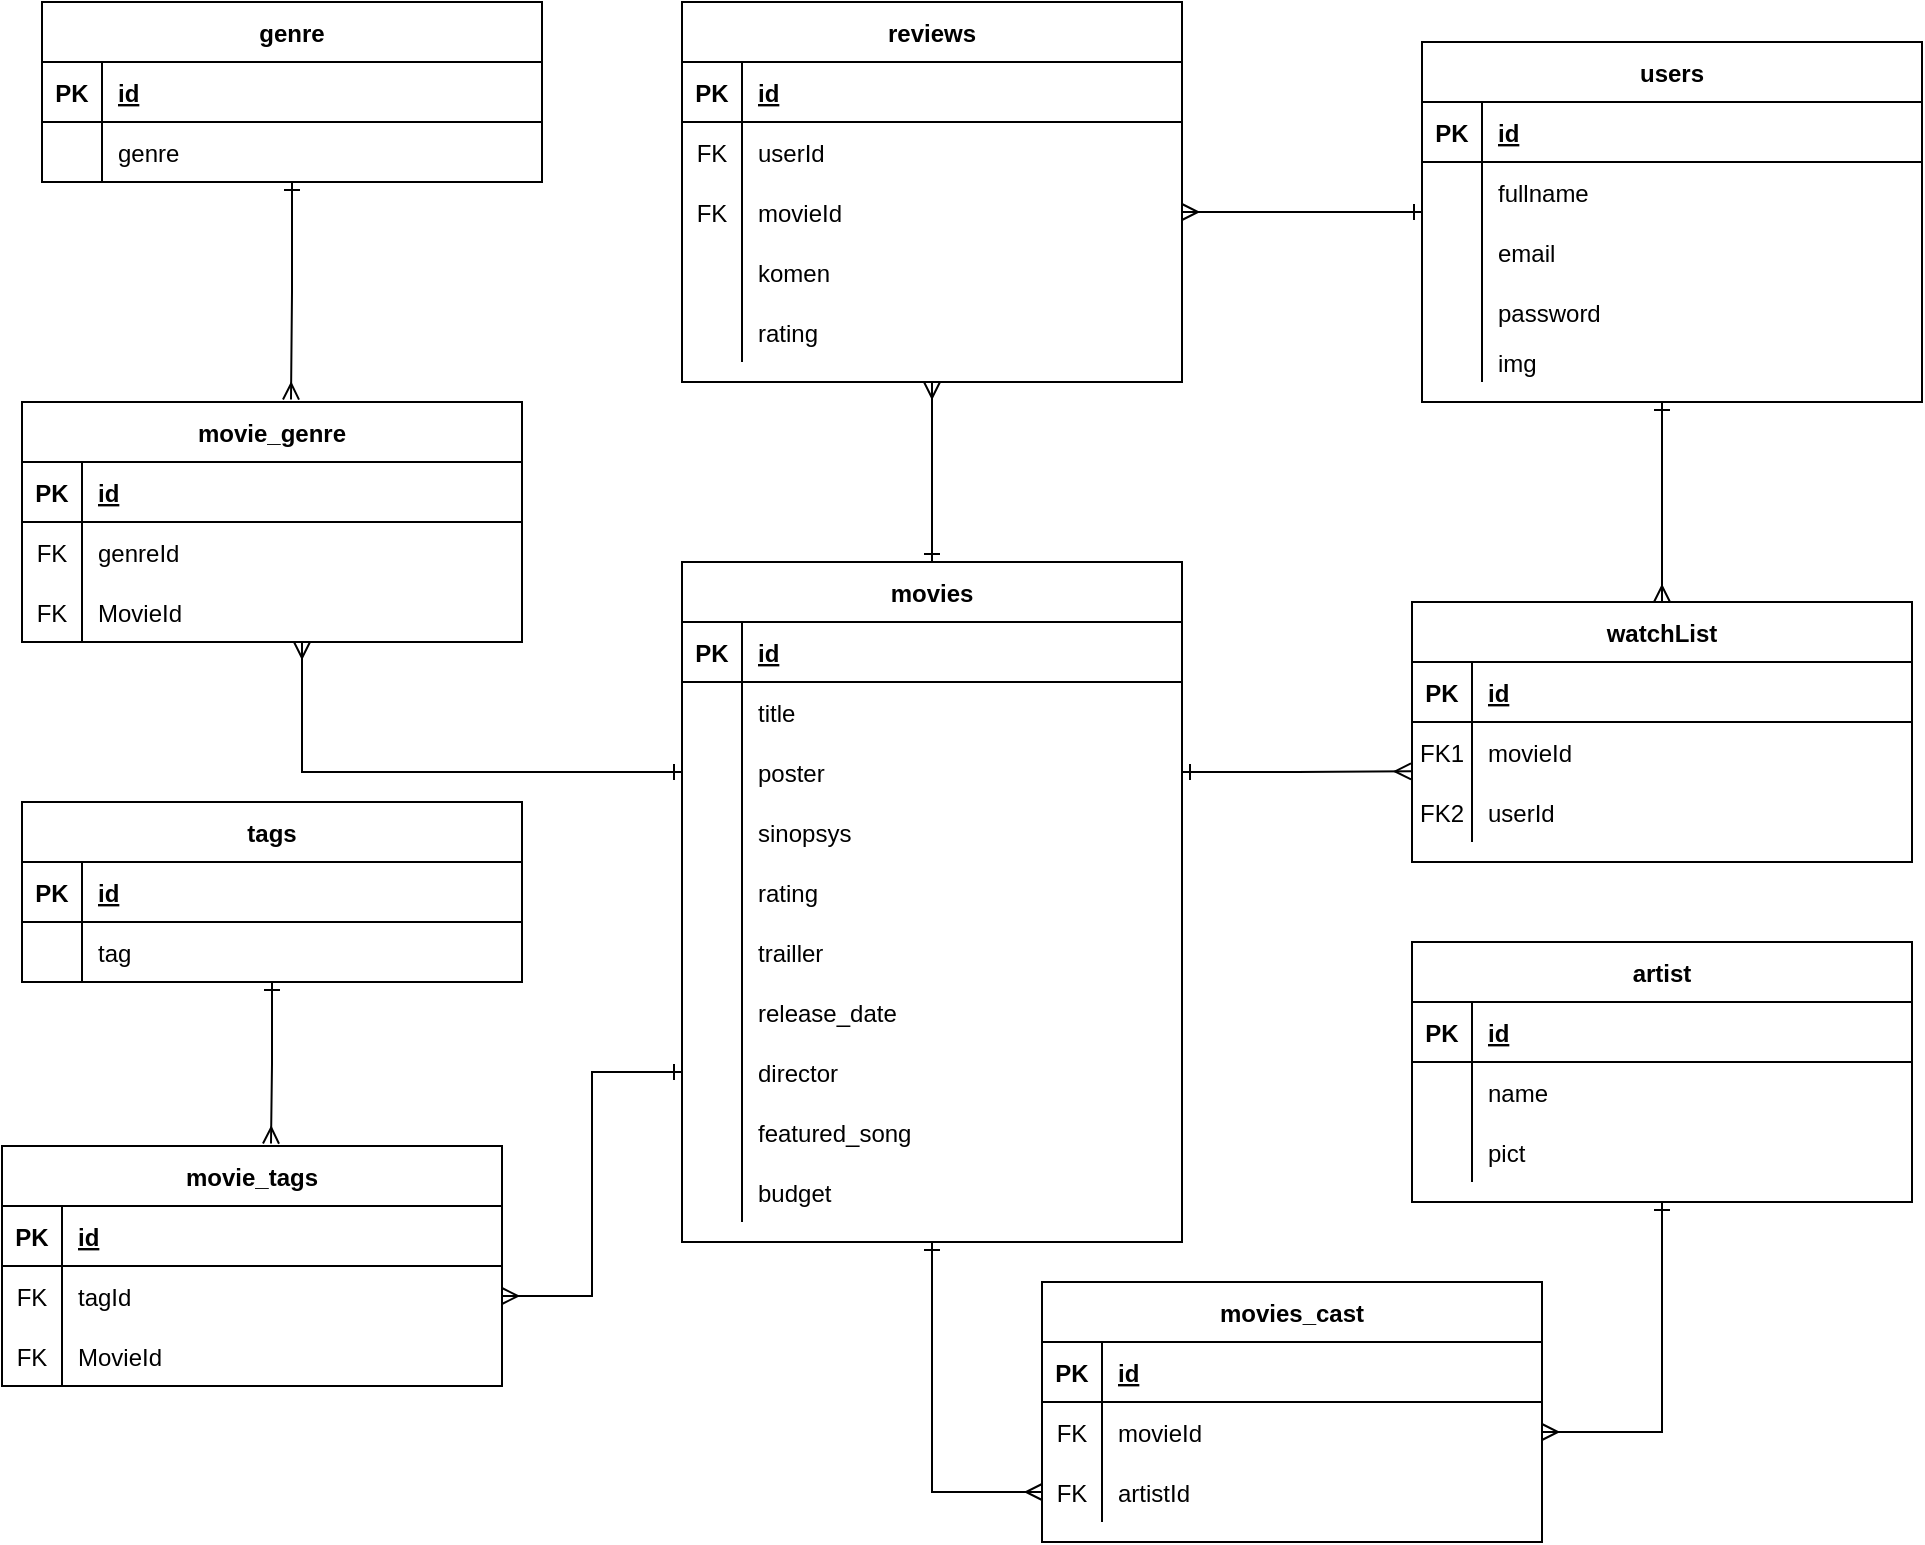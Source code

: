 <mxfile version="14.9.6" type="device" pages="2"><diagram id="R2lEEEUBdFMjLlhIrx00" name="Page-1"><mxGraphModel dx="2137" dy="1752" grid="1" gridSize="10" guides="1" tooltips="1" connect="1" arrows="1" fold="1" page="1" pageScale="1" pageWidth="850" pageHeight="1100" math="0" shadow="0" extFonts="Permanent Marker^https://fonts.googleapis.com/css?family=Permanent+Marker"><root><mxCell id="0"/><mxCell id="1" parent="0"/><mxCell id="NRd4PI3bxrDsDDlzCz8S-19" style="edgeStyle=orthogonalEdgeStyle;rounded=0;orthogonalLoop=1;jettySize=auto;html=1;entryX=1;entryY=0.5;entryDx=0;entryDy=0;endArrow=ERmany;endFill=0;startArrow=ERone;startFill=0;" edge="1" parent="1" source="C-vyLk0tnHw3VtMMgP7b-2" target="NRd4PI3bxrDsDDlzCz8S-26"><mxGeometry relative="1" as="geometry"><mxPoint x="350" y="-90" as="targetPoint"/><Array as="points"><mxPoint x="390" y="-95"/><mxPoint x="390" y="-95"/></Array></mxGeometry></mxCell><mxCell id="NRd4PI3bxrDsDDlzCz8S-159" style="edgeStyle=orthogonalEdgeStyle;rounded=0;orthogonalLoop=1;jettySize=auto;html=1;entryX=0.5;entryY=0;entryDx=0;entryDy=0;endArrow=ERmany;endFill=0;startArrow=ERone;startFill=0;" edge="1" parent="1" source="C-vyLk0tnHw3VtMMgP7b-2" target="NRd4PI3bxrDsDDlzCz8S-148"><mxGeometry relative="1" as="geometry"><Array as="points"><mxPoint x="550" y="30"/><mxPoint x="550" y="30"/></Array></mxGeometry></mxCell><mxCell id="C-vyLk0tnHw3VtMMgP7b-2" value="users" style="shape=table;startSize=30;container=1;collapsible=1;childLayout=tableLayout;fixedRows=1;rowLines=0;fontStyle=1;align=center;resizeLast=1;" parent="1" vertex="1"><mxGeometry x="430" y="-180" width="250" height="180.0" as="geometry"/></mxCell><mxCell id="C-vyLk0tnHw3VtMMgP7b-3" value="" style="shape=partialRectangle;collapsible=0;dropTarget=0;pointerEvents=0;fillColor=none;points=[[0,0.5],[1,0.5]];portConstraint=eastwest;top=0;left=0;right=0;bottom=1;" parent="C-vyLk0tnHw3VtMMgP7b-2" vertex="1"><mxGeometry y="30" width="250" height="30" as="geometry"/></mxCell><mxCell id="C-vyLk0tnHw3VtMMgP7b-4" value="PK" style="shape=partialRectangle;overflow=hidden;connectable=0;fillColor=none;top=0;left=0;bottom=0;right=0;fontStyle=1;" parent="C-vyLk0tnHw3VtMMgP7b-3" vertex="1"><mxGeometry width="30" height="30" as="geometry"/></mxCell><mxCell id="C-vyLk0tnHw3VtMMgP7b-5" value="id" style="shape=partialRectangle;overflow=hidden;connectable=0;fillColor=none;top=0;left=0;bottom=0;right=0;align=left;spacingLeft=6;fontStyle=5;" parent="C-vyLk0tnHw3VtMMgP7b-3" vertex="1"><mxGeometry x="30" width="220" height="30" as="geometry"/></mxCell><mxCell id="C-vyLk0tnHw3VtMMgP7b-6" value="" style="shape=partialRectangle;collapsible=0;dropTarget=0;pointerEvents=0;fillColor=none;points=[[0,0.5],[1,0.5]];portConstraint=eastwest;top=0;left=0;right=0;bottom=0;" parent="C-vyLk0tnHw3VtMMgP7b-2" vertex="1"><mxGeometry y="60" width="250" height="30" as="geometry"/></mxCell><mxCell id="C-vyLk0tnHw3VtMMgP7b-7" value="" style="shape=partialRectangle;overflow=hidden;connectable=0;fillColor=none;top=0;left=0;bottom=0;right=0;" parent="C-vyLk0tnHw3VtMMgP7b-6" vertex="1"><mxGeometry width="30" height="30" as="geometry"/></mxCell><mxCell id="C-vyLk0tnHw3VtMMgP7b-8" value="fullname" style="shape=partialRectangle;overflow=hidden;connectable=0;fillColor=none;top=0;left=0;bottom=0;right=0;align=left;spacingLeft=6;" parent="C-vyLk0tnHw3VtMMgP7b-6" vertex="1"><mxGeometry x="30" width="220" height="30" as="geometry"/></mxCell><mxCell id="C-vyLk0tnHw3VtMMgP7b-9" value="" style="shape=partialRectangle;collapsible=0;dropTarget=0;pointerEvents=0;fillColor=none;points=[[0,0.5],[1,0.5]];portConstraint=eastwest;top=0;left=0;right=0;bottom=0;" parent="C-vyLk0tnHw3VtMMgP7b-2" vertex="1"><mxGeometry y="90" width="250" height="30" as="geometry"/></mxCell><mxCell id="C-vyLk0tnHw3VtMMgP7b-10" value="" style="shape=partialRectangle;overflow=hidden;connectable=0;fillColor=none;top=0;left=0;bottom=0;right=0;" parent="C-vyLk0tnHw3VtMMgP7b-9" vertex="1"><mxGeometry width="30" height="30" as="geometry"/></mxCell><mxCell id="C-vyLk0tnHw3VtMMgP7b-11" value="email" style="shape=partialRectangle;overflow=hidden;connectable=0;fillColor=none;top=0;left=0;bottom=0;right=0;align=left;spacingLeft=6;" parent="C-vyLk0tnHw3VtMMgP7b-9" vertex="1"><mxGeometry x="30" width="220" height="30" as="geometry"/></mxCell><mxCell id="NRd4PI3bxrDsDDlzCz8S-35" value="" style="shape=partialRectangle;collapsible=0;dropTarget=0;pointerEvents=0;fillColor=none;points=[[0,0.5],[1,0.5]];portConstraint=eastwest;top=0;left=0;right=0;bottom=0;" vertex="1" parent="C-vyLk0tnHw3VtMMgP7b-2"><mxGeometry y="120" width="250" height="30" as="geometry"/></mxCell><mxCell id="NRd4PI3bxrDsDDlzCz8S-36" value="" style="shape=partialRectangle;overflow=hidden;connectable=0;fillColor=none;top=0;left=0;bottom=0;right=0;" vertex="1" parent="NRd4PI3bxrDsDDlzCz8S-35"><mxGeometry width="30" height="30" as="geometry"/></mxCell><mxCell id="NRd4PI3bxrDsDDlzCz8S-37" value="password" style="shape=partialRectangle;overflow=hidden;connectable=0;fillColor=none;top=0;left=0;bottom=0;right=0;align=left;spacingLeft=6;" vertex="1" parent="NRd4PI3bxrDsDDlzCz8S-35"><mxGeometry x="30" width="220" height="30" as="geometry"/></mxCell><mxCell id="NRd4PI3bxrDsDDlzCz8S-38" value="" style="shape=partialRectangle;collapsible=0;dropTarget=0;pointerEvents=0;fillColor=none;points=[[0,0.5],[1,0.5]];portConstraint=eastwest;top=0;left=0;right=0;bottom=0;" vertex="1" parent="C-vyLk0tnHw3VtMMgP7b-2"><mxGeometry y="150" width="250" height="20" as="geometry"/></mxCell><mxCell id="NRd4PI3bxrDsDDlzCz8S-39" value="" style="shape=partialRectangle;overflow=hidden;connectable=0;fillColor=none;top=0;left=0;bottom=0;right=0;" vertex="1" parent="NRd4PI3bxrDsDDlzCz8S-38"><mxGeometry width="30" height="20" as="geometry"/></mxCell><mxCell id="NRd4PI3bxrDsDDlzCz8S-40" value="img" style="shape=partialRectangle;overflow=hidden;connectable=0;fillColor=none;top=0;left=0;bottom=0;right=0;align=left;spacingLeft=6;" vertex="1" parent="NRd4PI3bxrDsDDlzCz8S-38"><mxGeometry x="30" width="220" height="20" as="geometry"/></mxCell><mxCell id="NRd4PI3bxrDsDDlzCz8S-147" style="edgeStyle=orthogonalEdgeStyle;rounded=0;orthogonalLoop=1;jettySize=auto;html=1;exitX=0.5;exitY=1;exitDx=0;exitDy=0;startArrow=ERone;startFill=0;endArrow=ERmany;endFill=0;entryX=0;entryY=0.5;entryDx=0;entryDy=0;" edge="1" parent="1" source="C-vyLk0tnHw3VtMMgP7b-23" target="NRd4PI3bxrDsDDlzCz8S-83"><mxGeometry relative="1" as="geometry"><mxPoint x="580" y="440" as="targetPoint"/><Array as="points"><mxPoint x="185" y="545"/></Array></mxGeometry></mxCell><mxCell id="NRd4PI3bxrDsDDlzCz8S-160" style="edgeStyle=orthogonalEdgeStyle;rounded=0;orthogonalLoop=1;jettySize=auto;html=1;entryX=0.5;entryY=1;entryDx=0;entryDy=0;endArrow=ERmany;endFill=0;startArrow=ERone;startFill=0;" edge="1" parent="1" source="C-vyLk0tnHw3VtMMgP7b-23" target="NRd4PI3bxrDsDDlzCz8S-11"><mxGeometry relative="1" as="geometry"/></mxCell><mxCell id="C-vyLk0tnHw3VtMMgP7b-23" value="movies" style="shape=table;startSize=30;container=1;collapsible=1;childLayout=tableLayout;fixedRows=1;rowLines=0;fontStyle=1;align=center;resizeLast=1;" parent="1" vertex="1"><mxGeometry x="60" y="80" width="250" height="340" as="geometry"/></mxCell><mxCell id="C-vyLk0tnHw3VtMMgP7b-24" value="" style="shape=partialRectangle;collapsible=0;dropTarget=0;pointerEvents=0;fillColor=none;points=[[0,0.5],[1,0.5]];portConstraint=eastwest;top=0;left=0;right=0;bottom=1;" parent="C-vyLk0tnHw3VtMMgP7b-23" vertex="1"><mxGeometry y="30" width="250" height="30" as="geometry"/></mxCell><mxCell id="C-vyLk0tnHw3VtMMgP7b-25" value="PK" style="shape=partialRectangle;overflow=hidden;connectable=0;fillColor=none;top=0;left=0;bottom=0;right=0;fontStyle=1;" parent="C-vyLk0tnHw3VtMMgP7b-24" vertex="1"><mxGeometry width="30" height="30" as="geometry"/></mxCell><mxCell id="C-vyLk0tnHw3VtMMgP7b-26" value="id" style="shape=partialRectangle;overflow=hidden;connectable=0;fillColor=none;top=0;left=0;bottom=0;right=0;align=left;spacingLeft=6;fontStyle=5;" parent="C-vyLk0tnHw3VtMMgP7b-24" vertex="1"><mxGeometry x="30" width="220" height="30" as="geometry"/></mxCell><mxCell id="C-vyLk0tnHw3VtMMgP7b-27" value="" style="shape=partialRectangle;collapsible=0;dropTarget=0;pointerEvents=0;fillColor=none;points=[[0,0.5],[1,0.5]];portConstraint=eastwest;top=0;left=0;right=0;bottom=0;" parent="C-vyLk0tnHw3VtMMgP7b-23" vertex="1"><mxGeometry y="60" width="250" height="30" as="geometry"/></mxCell><mxCell id="C-vyLk0tnHw3VtMMgP7b-28" value="" style="shape=partialRectangle;overflow=hidden;connectable=0;fillColor=none;top=0;left=0;bottom=0;right=0;" parent="C-vyLk0tnHw3VtMMgP7b-27" vertex="1"><mxGeometry width="30" height="30" as="geometry"/></mxCell><mxCell id="C-vyLk0tnHw3VtMMgP7b-29" value="title" style="shape=partialRectangle;overflow=hidden;connectable=0;fillColor=none;top=0;left=0;bottom=0;right=0;align=left;spacingLeft=6;" parent="C-vyLk0tnHw3VtMMgP7b-27" vertex="1"><mxGeometry x="30" width="220" height="30" as="geometry"/></mxCell><mxCell id="NRd4PI3bxrDsDDlzCz8S-51" value="" style="shape=partialRectangle;collapsible=0;dropTarget=0;pointerEvents=0;fillColor=none;points=[[0,0.5],[1,0.5]];portConstraint=eastwest;top=0;left=0;right=0;bottom=0;" vertex="1" parent="C-vyLk0tnHw3VtMMgP7b-23"><mxGeometry y="90" width="250" height="30" as="geometry"/></mxCell><mxCell id="NRd4PI3bxrDsDDlzCz8S-52" value="" style="shape=partialRectangle;overflow=hidden;connectable=0;fillColor=none;top=0;left=0;bottom=0;right=0;" vertex="1" parent="NRd4PI3bxrDsDDlzCz8S-51"><mxGeometry width="30" height="30" as="geometry"/></mxCell><mxCell id="NRd4PI3bxrDsDDlzCz8S-53" value="poster" style="shape=partialRectangle;overflow=hidden;connectable=0;fillColor=none;top=0;left=0;bottom=0;right=0;align=left;spacingLeft=6;" vertex="1" parent="NRd4PI3bxrDsDDlzCz8S-51"><mxGeometry x="30" width="220" height="30" as="geometry"/></mxCell><mxCell id="NRd4PI3bxrDsDDlzCz8S-54" value="" style="shape=partialRectangle;collapsible=0;dropTarget=0;pointerEvents=0;fillColor=none;points=[[0,0.5],[1,0.5]];portConstraint=eastwest;top=0;left=0;right=0;bottom=0;" vertex="1" parent="C-vyLk0tnHw3VtMMgP7b-23"><mxGeometry y="120" width="250" height="30" as="geometry"/></mxCell><mxCell id="NRd4PI3bxrDsDDlzCz8S-55" value="" style="shape=partialRectangle;overflow=hidden;connectable=0;fillColor=none;top=0;left=0;bottom=0;right=0;" vertex="1" parent="NRd4PI3bxrDsDDlzCz8S-54"><mxGeometry width="30" height="30" as="geometry"/></mxCell><mxCell id="NRd4PI3bxrDsDDlzCz8S-56" value="sinopsys" style="shape=partialRectangle;overflow=hidden;connectable=0;fillColor=none;top=0;left=0;bottom=0;right=0;align=left;spacingLeft=6;" vertex="1" parent="NRd4PI3bxrDsDDlzCz8S-54"><mxGeometry x="30" width="220" height="30" as="geometry"/></mxCell><mxCell id="NRd4PI3bxrDsDDlzCz8S-143" value="" style="shape=partialRectangle;collapsible=0;dropTarget=0;pointerEvents=0;fillColor=none;points=[[0,0.5],[1,0.5]];portConstraint=eastwest;top=0;left=0;right=0;bottom=0;" vertex="1" parent="C-vyLk0tnHw3VtMMgP7b-23"><mxGeometry y="150" width="250" height="30" as="geometry"/></mxCell><mxCell id="NRd4PI3bxrDsDDlzCz8S-144" value="" style="shape=partialRectangle;overflow=hidden;connectable=0;fillColor=none;top=0;left=0;bottom=0;right=0;" vertex="1" parent="NRd4PI3bxrDsDDlzCz8S-143"><mxGeometry width="30" height="30" as="geometry"/></mxCell><mxCell id="NRd4PI3bxrDsDDlzCz8S-145" value="rating" style="shape=partialRectangle;overflow=hidden;connectable=0;fillColor=none;top=0;left=0;bottom=0;right=0;align=left;spacingLeft=6;" vertex="1" parent="NRd4PI3bxrDsDDlzCz8S-143"><mxGeometry x="30" width="220" height="30" as="geometry"/></mxCell><mxCell id="NRd4PI3bxrDsDDlzCz8S-60" value="" style="shape=partialRectangle;collapsible=0;dropTarget=0;pointerEvents=0;fillColor=none;points=[[0,0.5],[1,0.5]];portConstraint=eastwest;top=0;left=0;right=0;bottom=0;" vertex="1" parent="C-vyLk0tnHw3VtMMgP7b-23"><mxGeometry y="180" width="250" height="30" as="geometry"/></mxCell><mxCell id="NRd4PI3bxrDsDDlzCz8S-61" value="" style="shape=partialRectangle;overflow=hidden;connectable=0;fillColor=none;top=0;left=0;bottom=0;right=0;" vertex="1" parent="NRd4PI3bxrDsDDlzCz8S-60"><mxGeometry width="30" height="30" as="geometry"/></mxCell><mxCell id="NRd4PI3bxrDsDDlzCz8S-62" value="trailler" style="shape=partialRectangle;overflow=hidden;connectable=0;fillColor=none;top=0;left=0;bottom=0;right=0;align=left;spacingLeft=6;" vertex="1" parent="NRd4PI3bxrDsDDlzCz8S-60"><mxGeometry x="30" width="220" height="30" as="geometry"/></mxCell><mxCell id="NRd4PI3bxrDsDDlzCz8S-111" value="" style="shape=partialRectangle;collapsible=0;dropTarget=0;pointerEvents=0;fillColor=none;points=[[0,0.5],[1,0.5]];portConstraint=eastwest;top=0;left=0;right=0;bottom=0;" vertex="1" parent="C-vyLk0tnHw3VtMMgP7b-23"><mxGeometry y="210" width="250" height="30" as="geometry"/></mxCell><mxCell id="NRd4PI3bxrDsDDlzCz8S-112" value="" style="shape=partialRectangle;overflow=hidden;connectable=0;fillColor=none;top=0;left=0;bottom=0;right=0;" vertex="1" parent="NRd4PI3bxrDsDDlzCz8S-111"><mxGeometry width="30" height="30" as="geometry"/></mxCell><mxCell id="NRd4PI3bxrDsDDlzCz8S-113" value="release_date" style="shape=partialRectangle;overflow=hidden;connectable=0;fillColor=none;top=0;left=0;bottom=0;right=0;align=left;spacingLeft=6;" vertex="1" parent="NRd4PI3bxrDsDDlzCz8S-111"><mxGeometry x="30" width="220" height="30" as="geometry"/></mxCell><mxCell id="NRd4PI3bxrDsDDlzCz8S-114" value="" style="shape=partialRectangle;collapsible=0;dropTarget=0;pointerEvents=0;fillColor=none;points=[[0,0.5],[1,0.5]];portConstraint=eastwest;top=0;left=0;right=0;bottom=0;" vertex="1" parent="C-vyLk0tnHw3VtMMgP7b-23"><mxGeometry y="240" width="250" height="30" as="geometry"/></mxCell><mxCell id="NRd4PI3bxrDsDDlzCz8S-115" value="" style="shape=partialRectangle;overflow=hidden;connectable=0;fillColor=none;top=0;left=0;bottom=0;right=0;" vertex="1" parent="NRd4PI3bxrDsDDlzCz8S-114"><mxGeometry width="30" height="30" as="geometry"/></mxCell><mxCell id="NRd4PI3bxrDsDDlzCz8S-116" value="director" style="shape=partialRectangle;overflow=hidden;connectable=0;fillColor=none;top=0;left=0;bottom=0;right=0;align=left;spacingLeft=6;" vertex="1" parent="NRd4PI3bxrDsDDlzCz8S-114"><mxGeometry x="30" width="220" height="30" as="geometry"/></mxCell><mxCell id="NRd4PI3bxrDsDDlzCz8S-117" value="" style="shape=partialRectangle;collapsible=0;dropTarget=0;pointerEvents=0;fillColor=none;points=[[0,0.5],[1,0.5]];portConstraint=eastwest;top=0;left=0;right=0;bottom=0;" vertex="1" parent="C-vyLk0tnHw3VtMMgP7b-23"><mxGeometry y="270" width="250" height="30" as="geometry"/></mxCell><mxCell id="NRd4PI3bxrDsDDlzCz8S-118" value="" style="shape=partialRectangle;overflow=hidden;connectable=0;fillColor=none;top=0;left=0;bottom=0;right=0;" vertex="1" parent="NRd4PI3bxrDsDDlzCz8S-117"><mxGeometry width="30" height="30" as="geometry"/></mxCell><mxCell id="NRd4PI3bxrDsDDlzCz8S-119" value="featured_song" style="shape=partialRectangle;overflow=hidden;connectable=0;fillColor=none;top=0;left=0;bottom=0;right=0;align=left;spacingLeft=6;" vertex="1" parent="NRd4PI3bxrDsDDlzCz8S-117"><mxGeometry x="30" width="220" height="30" as="geometry"/></mxCell><mxCell id="NRd4PI3bxrDsDDlzCz8S-120" value="" style="shape=partialRectangle;collapsible=0;dropTarget=0;pointerEvents=0;fillColor=none;points=[[0,0.5],[1,0.5]];portConstraint=eastwest;top=0;left=0;right=0;bottom=0;" vertex="1" parent="C-vyLk0tnHw3VtMMgP7b-23"><mxGeometry y="300" width="250" height="30" as="geometry"/></mxCell><mxCell id="NRd4PI3bxrDsDDlzCz8S-121" value="" style="shape=partialRectangle;overflow=hidden;connectable=0;fillColor=none;top=0;left=0;bottom=0;right=0;" vertex="1" parent="NRd4PI3bxrDsDDlzCz8S-120"><mxGeometry width="30" height="30" as="geometry"/></mxCell><mxCell id="NRd4PI3bxrDsDDlzCz8S-122" value="budget" style="shape=partialRectangle;overflow=hidden;connectable=0;fillColor=none;top=0;left=0;bottom=0;right=0;align=left;spacingLeft=6;" vertex="1" parent="NRd4PI3bxrDsDDlzCz8S-120"><mxGeometry x="30" width="220" height="30" as="geometry"/></mxCell><mxCell id="NRd4PI3bxrDsDDlzCz8S-87" style="edgeStyle=orthogonalEdgeStyle;rounded=0;orthogonalLoop=1;jettySize=auto;html=1;entryX=1;entryY=0.5;entryDx=0;entryDy=0;endArrow=ERmany;endFill=0;startArrow=ERone;startFill=0;" edge="1" parent="1" source="NRd4PI3bxrDsDDlzCz8S-1" target="NRd4PI3bxrDsDDlzCz8S-48"><mxGeometry relative="1" as="geometry"/></mxCell><mxCell id="NRd4PI3bxrDsDDlzCz8S-1" value="artist" style="shape=table;startSize=30;container=1;collapsible=1;childLayout=tableLayout;fixedRows=1;rowLines=0;fontStyle=1;align=center;resizeLast=1;" vertex="1" parent="1"><mxGeometry x="425" y="270" width="250" height="130" as="geometry"/></mxCell><mxCell id="NRd4PI3bxrDsDDlzCz8S-2" value="" style="shape=partialRectangle;collapsible=0;dropTarget=0;pointerEvents=0;fillColor=none;points=[[0,0.5],[1,0.5]];portConstraint=eastwest;top=0;left=0;right=0;bottom=1;" vertex="1" parent="NRd4PI3bxrDsDDlzCz8S-1"><mxGeometry y="30" width="250" height="30" as="geometry"/></mxCell><mxCell id="NRd4PI3bxrDsDDlzCz8S-3" value="PK" style="shape=partialRectangle;overflow=hidden;connectable=0;fillColor=none;top=0;left=0;bottom=0;right=0;fontStyle=1;" vertex="1" parent="NRd4PI3bxrDsDDlzCz8S-2"><mxGeometry width="30" height="30" as="geometry"/></mxCell><mxCell id="NRd4PI3bxrDsDDlzCz8S-4" value="id" style="shape=partialRectangle;overflow=hidden;connectable=0;fillColor=none;top=0;left=0;bottom=0;right=0;align=left;spacingLeft=6;fontStyle=5;" vertex="1" parent="NRd4PI3bxrDsDDlzCz8S-2"><mxGeometry x="30" width="220" height="30" as="geometry"/></mxCell><mxCell id="NRd4PI3bxrDsDDlzCz8S-5" value="" style="shape=partialRectangle;collapsible=0;dropTarget=0;pointerEvents=0;fillColor=none;points=[[0,0.5],[1,0.5]];portConstraint=eastwest;top=0;left=0;right=0;bottom=0;" vertex="1" parent="NRd4PI3bxrDsDDlzCz8S-1"><mxGeometry y="60" width="250" height="30" as="geometry"/></mxCell><mxCell id="NRd4PI3bxrDsDDlzCz8S-6" value="" style="shape=partialRectangle;overflow=hidden;connectable=0;fillColor=none;top=0;left=0;bottom=0;right=0;" vertex="1" parent="NRd4PI3bxrDsDDlzCz8S-5"><mxGeometry width="30" height="30" as="geometry"/></mxCell><mxCell id="NRd4PI3bxrDsDDlzCz8S-7" value="name" style="shape=partialRectangle;overflow=hidden;connectable=0;fillColor=none;top=0;left=0;bottom=0;right=0;align=left;spacingLeft=6;" vertex="1" parent="NRd4PI3bxrDsDDlzCz8S-5"><mxGeometry x="30" width="220" height="30" as="geometry"/></mxCell><mxCell id="NRd4PI3bxrDsDDlzCz8S-8" value="" style="shape=partialRectangle;collapsible=0;dropTarget=0;pointerEvents=0;fillColor=none;points=[[0,0.5],[1,0.5]];portConstraint=eastwest;top=0;left=0;right=0;bottom=0;" vertex="1" parent="NRd4PI3bxrDsDDlzCz8S-1"><mxGeometry y="90" width="250" height="30" as="geometry"/></mxCell><mxCell id="NRd4PI3bxrDsDDlzCz8S-9" value="" style="shape=partialRectangle;overflow=hidden;connectable=0;fillColor=none;top=0;left=0;bottom=0;right=0;" vertex="1" parent="NRd4PI3bxrDsDDlzCz8S-8"><mxGeometry width="30" height="30" as="geometry"/></mxCell><mxCell id="NRd4PI3bxrDsDDlzCz8S-10" value="pict" style="shape=partialRectangle;overflow=hidden;connectable=0;fillColor=none;top=0;left=0;bottom=0;right=0;align=left;spacingLeft=6;" vertex="1" parent="NRd4PI3bxrDsDDlzCz8S-8"><mxGeometry x="30" width="220" height="30" as="geometry"/></mxCell><mxCell id="NRd4PI3bxrDsDDlzCz8S-11" value="reviews" style="shape=table;startSize=30;container=1;collapsible=1;childLayout=tableLayout;fixedRows=1;rowLines=0;fontStyle=1;align=center;resizeLast=1;" vertex="1" parent="1"><mxGeometry x="60" y="-200" width="250" height="190" as="geometry"><mxRectangle x="60" y="-200" width="80" height="30" as="alternateBounds"/></mxGeometry></mxCell><mxCell id="NRd4PI3bxrDsDDlzCz8S-12" value="" style="shape=partialRectangle;collapsible=0;dropTarget=0;pointerEvents=0;fillColor=none;points=[[0,0.5],[1,0.5]];portConstraint=eastwest;top=0;left=0;right=0;bottom=1;" vertex="1" parent="NRd4PI3bxrDsDDlzCz8S-11"><mxGeometry y="30" width="250" height="30" as="geometry"/></mxCell><mxCell id="NRd4PI3bxrDsDDlzCz8S-13" value="PK" style="shape=partialRectangle;overflow=hidden;connectable=0;fillColor=none;top=0;left=0;bottom=0;right=0;fontStyle=1;" vertex="1" parent="NRd4PI3bxrDsDDlzCz8S-12"><mxGeometry width="30" height="30" as="geometry"/></mxCell><mxCell id="NRd4PI3bxrDsDDlzCz8S-14" value="id" style="shape=partialRectangle;overflow=hidden;connectable=0;fillColor=none;top=0;left=0;bottom=0;right=0;align=left;spacingLeft=6;fontStyle=5;" vertex="1" parent="NRd4PI3bxrDsDDlzCz8S-12"><mxGeometry x="30" width="220" height="30" as="geometry"/></mxCell><mxCell id="NRd4PI3bxrDsDDlzCz8S-15" value="" style="shape=partialRectangle;collapsible=0;dropTarget=0;pointerEvents=0;fillColor=none;points=[[0,0.5],[1,0.5]];portConstraint=eastwest;top=0;left=0;right=0;bottom=0;" vertex="1" parent="NRd4PI3bxrDsDDlzCz8S-11"><mxGeometry y="60" width="250" height="30" as="geometry"/></mxCell><mxCell id="NRd4PI3bxrDsDDlzCz8S-16" value="FK" style="shape=partialRectangle;overflow=hidden;connectable=0;fillColor=none;top=0;left=0;bottom=0;right=0;" vertex="1" parent="NRd4PI3bxrDsDDlzCz8S-15"><mxGeometry width="30" height="30" as="geometry"/></mxCell><mxCell id="NRd4PI3bxrDsDDlzCz8S-17" value="userId" style="shape=partialRectangle;overflow=hidden;connectable=0;fillColor=none;top=0;left=0;bottom=0;right=0;align=left;spacingLeft=6;" vertex="1" parent="NRd4PI3bxrDsDDlzCz8S-15"><mxGeometry x="30" width="220" height="30" as="geometry"/></mxCell><mxCell id="NRd4PI3bxrDsDDlzCz8S-26" value="" style="shape=partialRectangle;collapsible=0;dropTarget=0;pointerEvents=0;fillColor=none;points=[[0,0.5],[1,0.5]];portConstraint=eastwest;top=0;left=0;right=0;bottom=0;" vertex="1" parent="NRd4PI3bxrDsDDlzCz8S-11"><mxGeometry y="90" width="250" height="30" as="geometry"/></mxCell><mxCell id="NRd4PI3bxrDsDDlzCz8S-27" value="FK" style="shape=partialRectangle;overflow=hidden;connectable=0;fillColor=none;top=0;left=0;bottom=0;right=0;" vertex="1" parent="NRd4PI3bxrDsDDlzCz8S-26"><mxGeometry width="30" height="30" as="geometry"/></mxCell><mxCell id="NRd4PI3bxrDsDDlzCz8S-28" value="movieId" style="shape=partialRectangle;overflow=hidden;connectable=0;fillColor=none;top=0;left=0;bottom=0;right=0;align=left;spacingLeft=6;" vertex="1" parent="NRd4PI3bxrDsDDlzCz8S-26"><mxGeometry x="30" width="220" height="30" as="geometry"/></mxCell><mxCell id="NRd4PI3bxrDsDDlzCz8S-29" value="" style="shape=partialRectangle;collapsible=0;dropTarget=0;pointerEvents=0;fillColor=none;points=[[0,0.5],[1,0.5]];portConstraint=eastwest;top=0;left=0;right=0;bottom=0;" vertex="1" parent="NRd4PI3bxrDsDDlzCz8S-11"><mxGeometry y="120" width="250" height="30" as="geometry"/></mxCell><mxCell id="NRd4PI3bxrDsDDlzCz8S-30" value="" style="shape=partialRectangle;overflow=hidden;connectable=0;fillColor=none;top=0;left=0;bottom=0;right=0;" vertex="1" parent="NRd4PI3bxrDsDDlzCz8S-29"><mxGeometry width="30" height="30" as="geometry"/></mxCell><mxCell id="NRd4PI3bxrDsDDlzCz8S-31" value="komen" style="shape=partialRectangle;overflow=hidden;connectable=0;fillColor=none;top=0;left=0;bottom=0;right=0;align=left;spacingLeft=6;" vertex="1" parent="NRd4PI3bxrDsDDlzCz8S-29"><mxGeometry x="30" width="220" height="30" as="geometry"/></mxCell><mxCell id="NRd4PI3bxrDsDDlzCz8S-32" value="" style="shape=partialRectangle;collapsible=0;dropTarget=0;pointerEvents=0;fillColor=none;points=[[0,0.5],[1,0.5]];portConstraint=eastwest;top=0;left=0;right=0;bottom=0;" vertex="1" parent="NRd4PI3bxrDsDDlzCz8S-11"><mxGeometry y="150" width="250" height="30" as="geometry"/></mxCell><mxCell id="NRd4PI3bxrDsDDlzCz8S-33" value="" style="shape=partialRectangle;overflow=hidden;connectable=0;fillColor=none;top=0;left=0;bottom=0;right=0;" vertex="1" parent="NRd4PI3bxrDsDDlzCz8S-32"><mxGeometry width="30" height="30" as="geometry"/></mxCell><mxCell id="NRd4PI3bxrDsDDlzCz8S-34" value="rating" style="shape=partialRectangle;overflow=hidden;connectable=0;fillColor=none;top=0;left=0;bottom=0;right=0;align=left;spacingLeft=6;" vertex="1" parent="NRd4PI3bxrDsDDlzCz8S-32"><mxGeometry x="30" width="220" height="30" as="geometry"/></mxCell><mxCell id="NRd4PI3bxrDsDDlzCz8S-44" value="movies_cast" style="shape=table;startSize=30;container=1;collapsible=1;childLayout=tableLayout;fixedRows=1;rowLines=0;fontStyle=1;align=center;resizeLast=1;" vertex="1" parent="1"><mxGeometry x="240" y="440" width="250" height="130" as="geometry"/></mxCell><mxCell id="NRd4PI3bxrDsDDlzCz8S-45" value="" style="shape=partialRectangle;collapsible=0;dropTarget=0;pointerEvents=0;fillColor=none;points=[[0,0.5],[1,0.5]];portConstraint=eastwest;top=0;left=0;right=0;bottom=1;" vertex="1" parent="NRd4PI3bxrDsDDlzCz8S-44"><mxGeometry y="30" width="250" height="30" as="geometry"/></mxCell><mxCell id="NRd4PI3bxrDsDDlzCz8S-46" value="PK" style="shape=partialRectangle;overflow=hidden;connectable=0;fillColor=none;top=0;left=0;bottom=0;right=0;fontStyle=1;" vertex="1" parent="NRd4PI3bxrDsDDlzCz8S-45"><mxGeometry width="30" height="30" as="geometry"/></mxCell><mxCell id="NRd4PI3bxrDsDDlzCz8S-47" value="id" style="shape=partialRectangle;overflow=hidden;connectable=0;fillColor=none;top=0;left=0;bottom=0;right=0;align=left;spacingLeft=6;fontStyle=5;" vertex="1" parent="NRd4PI3bxrDsDDlzCz8S-45"><mxGeometry x="30" width="220" height="30" as="geometry"/></mxCell><mxCell id="NRd4PI3bxrDsDDlzCz8S-48" value="" style="shape=partialRectangle;collapsible=0;dropTarget=0;pointerEvents=0;fillColor=none;points=[[0,0.5],[1,0.5]];portConstraint=eastwest;top=0;left=0;right=0;bottom=0;" vertex="1" parent="NRd4PI3bxrDsDDlzCz8S-44"><mxGeometry y="60" width="250" height="30" as="geometry"/></mxCell><mxCell id="NRd4PI3bxrDsDDlzCz8S-49" value="FK" style="shape=partialRectangle;overflow=hidden;connectable=0;fillColor=none;top=0;left=0;bottom=0;right=0;" vertex="1" parent="NRd4PI3bxrDsDDlzCz8S-48"><mxGeometry width="30" height="30" as="geometry"/></mxCell><mxCell id="NRd4PI3bxrDsDDlzCz8S-50" value="movieId" style="shape=partialRectangle;overflow=hidden;connectable=0;fillColor=none;top=0;left=0;bottom=0;right=0;align=left;spacingLeft=6;" vertex="1" parent="NRd4PI3bxrDsDDlzCz8S-48"><mxGeometry x="30" width="220" height="30" as="geometry"/></mxCell><mxCell id="NRd4PI3bxrDsDDlzCz8S-83" value="" style="shape=partialRectangle;collapsible=0;dropTarget=0;pointerEvents=0;fillColor=none;points=[[0,0.5],[1,0.5]];portConstraint=eastwest;top=0;left=0;right=0;bottom=0;" vertex="1" parent="NRd4PI3bxrDsDDlzCz8S-44"><mxGeometry y="90" width="250" height="30" as="geometry"/></mxCell><mxCell id="NRd4PI3bxrDsDDlzCz8S-84" value="FK" style="shape=partialRectangle;overflow=hidden;connectable=0;fillColor=none;top=0;left=0;bottom=0;right=0;" vertex="1" parent="NRd4PI3bxrDsDDlzCz8S-83"><mxGeometry width="30" height="30" as="geometry"/></mxCell><mxCell id="NRd4PI3bxrDsDDlzCz8S-85" value="artistId" style="shape=partialRectangle;overflow=hidden;connectable=0;fillColor=none;top=0;left=0;bottom=0;right=0;align=left;spacingLeft=6;" vertex="1" parent="NRd4PI3bxrDsDDlzCz8S-83"><mxGeometry x="30" width="220" height="30" as="geometry"/></mxCell><mxCell id="NRd4PI3bxrDsDDlzCz8S-172" style="edgeStyle=orthogonalEdgeStyle;rounded=0;orthogonalLoop=1;jettySize=auto;html=1;entryX=0.538;entryY=-0.01;entryDx=0;entryDy=0;entryPerimeter=0;startArrow=ERone;startFill=0;endArrow=ERmany;endFill=0;" edge="1" parent="1" source="NRd4PI3bxrDsDDlzCz8S-63" target="NRd4PI3bxrDsDDlzCz8S-161"><mxGeometry relative="1" as="geometry"/></mxCell><mxCell id="NRd4PI3bxrDsDDlzCz8S-63" value="genre" style="shape=table;startSize=30;container=1;collapsible=1;childLayout=tableLayout;fixedRows=1;rowLines=0;fontStyle=1;align=center;resizeLast=1;" vertex="1" parent="1"><mxGeometry x="-260" y="-200" width="250" height="90" as="geometry"/></mxCell><mxCell id="NRd4PI3bxrDsDDlzCz8S-64" value="" style="shape=partialRectangle;collapsible=0;dropTarget=0;pointerEvents=0;fillColor=none;points=[[0,0.5],[1,0.5]];portConstraint=eastwest;top=0;left=0;right=0;bottom=1;" vertex="1" parent="NRd4PI3bxrDsDDlzCz8S-63"><mxGeometry y="30" width="250" height="30" as="geometry"/></mxCell><mxCell id="NRd4PI3bxrDsDDlzCz8S-65" value="PK" style="shape=partialRectangle;overflow=hidden;connectable=0;fillColor=none;top=0;left=0;bottom=0;right=0;fontStyle=1;" vertex="1" parent="NRd4PI3bxrDsDDlzCz8S-64"><mxGeometry width="30" height="30" as="geometry"/></mxCell><mxCell id="NRd4PI3bxrDsDDlzCz8S-66" value="id" style="shape=partialRectangle;overflow=hidden;connectable=0;fillColor=none;top=0;left=0;bottom=0;right=0;align=left;spacingLeft=6;fontStyle=5;" vertex="1" parent="NRd4PI3bxrDsDDlzCz8S-64"><mxGeometry x="30" width="220" height="30" as="geometry"/></mxCell><mxCell id="NRd4PI3bxrDsDDlzCz8S-67" value="" style="shape=partialRectangle;collapsible=0;dropTarget=0;pointerEvents=0;fillColor=none;points=[[0,0.5],[1,0.5]];portConstraint=eastwest;top=0;left=0;right=0;bottom=0;" vertex="1" parent="NRd4PI3bxrDsDDlzCz8S-63"><mxGeometry y="60" width="250" height="30" as="geometry"/></mxCell><mxCell id="NRd4PI3bxrDsDDlzCz8S-68" value="" style="shape=partialRectangle;overflow=hidden;connectable=0;fillColor=none;top=0;left=0;bottom=0;right=0;" vertex="1" parent="NRd4PI3bxrDsDDlzCz8S-67"><mxGeometry width="30" height="30" as="geometry"/></mxCell><mxCell id="NRd4PI3bxrDsDDlzCz8S-69" value="genre" style="shape=partialRectangle;overflow=hidden;connectable=0;fillColor=none;top=0;left=0;bottom=0;right=0;align=left;spacingLeft=6;" vertex="1" parent="NRd4PI3bxrDsDDlzCz8S-67"><mxGeometry x="30" width="220" height="30" as="geometry"/></mxCell><mxCell id="NRd4PI3bxrDsDDlzCz8S-148" value="watchList" style="shape=table;startSize=30;container=1;collapsible=1;childLayout=tableLayout;fixedRows=1;rowLines=0;fontStyle=1;align=center;resizeLast=1;" vertex="1" parent="1"><mxGeometry x="425" y="100" width="250" height="130" as="geometry"/></mxCell><mxCell id="NRd4PI3bxrDsDDlzCz8S-149" value="" style="shape=partialRectangle;collapsible=0;dropTarget=0;pointerEvents=0;fillColor=none;points=[[0,0.5],[1,0.5]];portConstraint=eastwest;top=0;left=0;right=0;bottom=1;" vertex="1" parent="NRd4PI3bxrDsDDlzCz8S-148"><mxGeometry y="30" width="250" height="30" as="geometry"/></mxCell><mxCell id="NRd4PI3bxrDsDDlzCz8S-150" value="PK" style="shape=partialRectangle;overflow=hidden;connectable=0;fillColor=none;top=0;left=0;bottom=0;right=0;fontStyle=1;" vertex="1" parent="NRd4PI3bxrDsDDlzCz8S-149"><mxGeometry width="30" height="30" as="geometry"/></mxCell><mxCell id="NRd4PI3bxrDsDDlzCz8S-151" value="id" style="shape=partialRectangle;overflow=hidden;connectable=0;fillColor=none;top=0;left=0;bottom=0;right=0;align=left;spacingLeft=6;fontStyle=5;" vertex="1" parent="NRd4PI3bxrDsDDlzCz8S-149"><mxGeometry x="30" width="220" height="30" as="geometry"/></mxCell><mxCell id="NRd4PI3bxrDsDDlzCz8S-152" value="" style="shape=partialRectangle;collapsible=0;dropTarget=0;pointerEvents=0;fillColor=none;points=[[0,0.5],[1,0.5]];portConstraint=eastwest;top=0;left=0;right=0;bottom=0;" vertex="1" parent="NRd4PI3bxrDsDDlzCz8S-148"><mxGeometry y="60" width="250" height="30" as="geometry"/></mxCell><mxCell id="NRd4PI3bxrDsDDlzCz8S-153" value="FK1" style="shape=partialRectangle;overflow=hidden;connectable=0;fillColor=none;top=0;left=0;bottom=0;right=0;" vertex="1" parent="NRd4PI3bxrDsDDlzCz8S-152"><mxGeometry width="30" height="30" as="geometry"/></mxCell><mxCell id="NRd4PI3bxrDsDDlzCz8S-154" value="movieId" style="shape=partialRectangle;overflow=hidden;connectable=0;fillColor=none;top=0;left=0;bottom=0;right=0;align=left;spacingLeft=6;" vertex="1" parent="NRd4PI3bxrDsDDlzCz8S-152"><mxGeometry x="30" width="220" height="30" as="geometry"/></mxCell><mxCell id="NRd4PI3bxrDsDDlzCz8S-155" value="" style="shape=partialRectangle;collapsible=0;dropTarget=0;pointerEvents=0;fillColor=none;points=[[0,0.5],[1,0.5]];portConstraint=eastwest;top=0;left=0;right=0;bottom=0;" vertex="1" parent="NRd4PI3bxrDsDDlzCz8S-148"><mxGeometry y="90" width="250" height="30" as="geometry"/></mxCell><mxCell id="NRd4PI3bxrDsDDlzCz8S-156" value="FK2" style="shape=partialRectangle;overflow=hidden;connectable=0;fillColor=none;top=0;left=0;bottom=0;right=0;" vertex="1" parent="NRd4PI3bxrDsDDlzCz8S-155"><mxGeometry width="30" height="30" as="geometry"/></mxCell><mxCell id="NRd4PI3bxrDsDDlzCz8S-157" value="userId" style="shape=partialRectangle;overflow=hidden;connectable=0;fillColor=none;top=0;left=0;bottom=0;right=0;align=left;spacingLeft=6;" vertex="1" parent="NRd4PI3bxrDsDDlzCz8S-155"><mxGeometry x="30" width="220" height="30" as="geometry"/></mxCell><mxCell id="NRd4PI3bxrDsDDlzCz8S-161" value="movie_genre" style="shape=table;startSize=30;container=1;collapsible=1;childLayout=tableLayout;fixedRows=1;rowLines=0;fontStyle=1;align=center;resizeLast=1;" vertex="1" parent="1"><mxGeometry x="-270" width="250" height="120" as="geometry"/></mxCell><mxCell id="NRd4PI3bxrDsDDlzCz8S-162" value="" style="shape=partialRectangle;collapsible=0;dropTarget=0;pointerEvents=0;fillColor=none;points=[[0,0.5],[1,0.5]];portConstraint=eastwest;top=0;left=0;right=0;bottom=1;" vertex="1" parent="NRd4PI3bxrDsDDlzCz8S-161"><mxGeometry y="30" width="250" height="30" as="geometry"/></mxCell><mxCell id="NRd4PI3bxrDsDDlzCz8S-163" value="PK" style="shape=partialRectangle;overflow=hidden;connectable=0;fillColor=none;top=0;left=0;bottom=0;right=0;fontStyle=1;" vertex="1" parent="NRd4PI3bxrDsDDlzCz8S-162"><mxGeometry width="30" height="30" as="geometry"/></mxCell><mxCell id="NRd4PI3bxrDsDDlzCz8S-164" value="id" style="shape=partialRectangle;overflow=hidden;connectable=0;fillColor=none;top=0;left=0;bottom=0;right=0;align=left;spacingLeft=6;fontStyle=5;" vertex="1" parent="NRd4PI3bxrDsDDlzCz8S-162"><mxGeometry x="30" width="220" height="30" as="geometry"/></mxCell><mxCell id="NRd4PI3bxrDsDDlzCz8S-165" value="" style="shape=partialRectangle;collapsible=0;dropTarget=0;pointerEvents=0;fillColor=none;points=[[0,0.5],[1,0.5]];portConstraint=eastwest;top=0;left=0;right=0;bottom=0;" vertex="1" parent="NRd4PI3bxrDsDDlzCz8S-161"><mxGeometry y="60" width="250" height="30" as="geometry"/></mxCell><mxCell id="NRd4PI3bxrDsDDlzCz8S-166" value="FK" style="shape=partialRectangle;overflow=hidden;connectable=0;fillColor=none;top=0;left=0;bottom=0;right=0;" vertex="1" parent="NRd4PI3bxrDsDDlzCz8S-165"><mxGeometry width="30" height="30" as="geometry"/></mxCell><mxCell id="NRd4PI3bxrDsDDlzCz8S-167" value="genreId" style="shape=partialRectangle;overflow=hidden;connectable=0;fillColor=none;top=0;left=0;bottom=0;right=0;align=left;spacingLeft=6;" vertex="1" parent="NRd4PI3bxrDsDDlzCz8S-165"><mxGeometry x="30" width="220" height="30" as="geometry"/></mxCell><mxCell id="NRd4PI3bxrDsDDlzCz8S-168" value="" style="shape=partialRectangle;collapsible=0;dropTarget=0;pointerEvents=0;fillColor=none;points=[[0,0.5],[1,0.5]];portConstraint=eastwest;top=0;left=0;right=0;bottom=0;" vertex="1" parent="NRd4PI3bxrDsDDlzCz8S-161"><mxGeometry y="90" width="250" height="30" as="geometry"/></mxCell><mxCell id="NRd4PI3bxrDsDDlzCz8S-169" value="FK" style="shape=partialRectangle;overflow=hidden;connectable=0;fillColor=none;top=0;left=0;bottom=0;right=0;" vertex="1" parent="NRd4PI3bxrDsDDlzCz8S-168"><mxGeometry width="30" height="30" as="geometry"/></mxCell><mxCell id="NRd4PI3bxrDsDDlzCz8S-170" value="MovieId" style="shape=partialRectangle;overflow=hidden;connectable=0;fillColor=none;top=0;left=0;bottom=0;right=0;align=left;spacingLeft=6;" vertex="1" parent="NRd4PI3bxrDsDDlzCz8S-168"><mxGeometry x="30" width="220" height="30" as="geometry"/></mxCell><mxCell id="NRd4PI3bxrDsDDlzCz8S-174" style="edgeStyle=orthogonalEdgeStyle;rounded=0;orthogonalLoop=1;jettySize=auto;html=1;entryX=-0.002;entryY=0.822;entryDx=0;entryDy=0;entryPerimeter=0;startArrow=ERone;startFill=0;endArrow=ERmany;endFill=0;" edge="1" parent="1" source="NRd4PI3bxrDsDDlzCz8S-51" target="NRd4PI3bxrDsDDlzCz8S-152"><mxGeometry relative="1" as="geometry"/></mxCell><mxCell id="b09QqpTPjEmSlNFgjPHc-1" style="edgeStyle=orthogonalEdgeStyle;rounded=0;orthogonalLoop=1;jettySize=auto;html=1;entryX=0.538;entryY=-0.01;entryDx=0;entryDy=0;entryPerimeter=0;startArrow=ERone;startFill=0;endArrow=ERmany;endFill=0;" edge="1" source="b09QqpTPjEmSlNFgjPHc-2" target="b09QqpTPjEmSlNFgjPHc-9" parent="1"><mxGeometry relative="1" as="geometry"/></mxCell><mxCell id="b09QqpTPjEmSlNFgjPHc-2" value="tags" style="shape=table;startSize=30;container=1;collapsible=1;childLayout=tableLayout;fixedRows=1;rowLines=0;fontStyle=1;align=center;resizeLast=1;" vertex="1" parent="1"><mxGeometry x="-270" y="200" width="250" height="90" as="geometry"/></mxCell><mxCell id="b09QqpTPjEmSlNFgjPHc-3" value="" style="shape=partialRectangle;collapsible=0;dropTarget=0;pointerEvents=0;fillColor=none;points=[[0,0.5],[1,0.5]];portConstraint=eastwest;top=0;left=0;right=0;bottom=1;" vertex="1" parent="b09QqpTPjEmSlNFgjPHc-2"><mxGeometry y="30" width="250" height="30" as="geometry"/></mxCell><mxCell id="b09QqpTPjEmSlNFgjPHc-4" value="PK" style="shape=partialRectangle;overflow=hidden;connectable=0;fillColor=none;top=0;left=0;bottom=0;right=0;fontStyle=1;" vertex="1" parent="b09QqpTPjEmSlNFgjPHc-3"><mxGeometry width="30" height="30" as="geometry"/></mxCell><mxCell id="b09QqpTPjEmSlNFgjPHc-5" value="id" style="shape=partialRectangle;overflow=hidden;connectable=0;fillColor=none;top=0;left=0;bottom=0;right=0;align=left;spacingLeft=6;fontStyle=5;" vertex="1" parent="b09QqpTPjEmSlNFgjPHc-3"><mxGeometry x="30" width="220" height="30" as="geometry"/></mxCell><mxCell id="b09QqpTPjEmSlNFgjPHc-6" value="" style="shape=partialRectangle;collapsible=0;dropTarget=0;pointerEvents=0;fillColor=none;points=[[0,0.5],[1,0.5]];portConstraint=eastwest;top=0;left=0;right=0;bottom=0;" vertex="1" parent="b09QqpTPjEmSlNFgjPHc-2"><mxGeometry y="60" width="250" height="30" as="geometry"/></mxCell><mxCell id="b09QqpTPjEmSlNFgjPHc-7" value="" style="shape=partialRectangle;overflow=hidden;connectable=0;fillColor=none;top=0;left=0;bottom=0;right=0;" vertex="1" parent="b09QqpTPjEmSlNFgjPHc-6"><mxGeometry width="30" height="30" as="geometry"/></mxCell><mxCell id="b09QqpTPjEmSlNFgjPHc-8" value="tag" style="shape=partialRectangle;overflow=hidden;connectable=0;fillColor=none;top=0;left=0;bottom=0;right=0;align=left;spacingLeft=6;" vertex="1" parent="b09QqpTPjEmSlNFgjPHc-6"><mxGeometry x="30" width="220" height="30" as="geometry"/></mxCell><mxCell id="b09QqpTPjEmSlNFgjPHc-9" value="movie_tags" style="shape=table;startSize=30;container=1;collapsible=1;childLayout=tableLayout;fixedRows=1;rowLines=0;fontStyle=1;align=center;resizeLast=1;" vertex="1" parent="1"><mxGeometry x="-280" y="372" width="250" height="120" as="geometry"/></mxCell><mxCell id="b09QqpTPjEmSlNFgjPHc-10" value="" style="shape=partialRectangle;collapsible=0;dropTarget=0;pointerEvents=0;fillColor=none;points=[[0,0.5],[1,0.5]];portConstraint=eastwest;top=0;left=0;right=0;bottom=1;" vertex="1" parent="b09QqpTPjEmSlNFgjPHc-9"><mxGeometry y="30" width="250" height="30" as="geometry"/></mxCell><mxCell id="b09QqpTPjEmSlNFgjPHc-11" value="PK" style="shape=partialRectangle;overflow=hidden;connectable=0;fillColor=none;top=0;left=0;bottom=0;right=0;fontStyle=1;" vertex="1" parent="b09QqpTPjEmSlNFgjPHc-10"><mxGeometry width="30" height="30" as="geometry"/></mxCell><mxCell id="b09QqpTPjEmSlNFgjPHc-12" value="id" style="shape=partialRectangle;overflow=hidden;connectable=0;fillColor=none;top=0;left=0;bottom=0;right=0;align=left;spacingLeft=6;fontStyle=5;" vertex="1" parent="b09QqpTPjEmSlNFgjPHc-10"><mxGeometry x="30" width="220" height="30" as="geometry"/></mxCell><mxCell id="b09QqpTPjEmSlNFgjPHc-13" value="" style="shape=partialRectangle;collapsible=0;dropTarget=0;pointerEvents=0;fillColor=none;points=[[0,0.5],[1,0.5]];portConstraint=eastwest;top=0;left=0;right=0;bottom=0;" vertex="1" parent="b09QqpTPjEmSlNFgjPHc-9"><mxGeometry y="60" width="250" height="30" as="geometry"/></mxCell><mxCell id="b09QqpTPjEmSlNFgjPHc-14" value="FK" style="shape=partialRectangle;overflow=hidden;connectable=0;fillColor=none;top=0;left=0;bottom=0;right=0;" vertex="1" parent="b09QqpTPjEmSlNFgjPHc-13"><mxGeometry width="30" height="30" as="geometry"/></mxCell><mxCell id="b09QqpTPjEmSlNFgjPHc-15" value="tagId" style="shape=partialRectangle;overflow=hidden;connectable=0;fillColor=none;top=0;left=0;bottom=0;right=0;align=left;spacingLeft=6;" vertex="1" parent="b09QqpTPjEmSlNFgjPHc-13"><mxGeometry x="30" width="220" height="30" as="geometry"/></mxCell><mxCell id="b09QqpTPjEmSlNFgjPHc-16" value="" style="shape=partialRectangle;collapsible=0;dropTarget=0;pointerEvents=0;fillColor=none;points=[[0,0.5],[1,0.5]];portConstraint=eastwest;top=0;left=0;right=0;bottom=0;" vertex="1" parent="b09QqpTPjEmSlNFgjPHc-9"><mxGeometry y="90" width="250" height="30" as="geometry"/></mxCell><mxCell id="b09QqpTPjEmSlNFgjPHc-17" value="FK" style="shape=partialRectangle;overflow=hidden;connectable=0;fillColor=none;top=0;left=0;bottom=0;right=0;" vertex="1" parent="b09QqpTPjEmSlNFgjPHc-16"><mxGeometry width="30" height="30" as="geometry"/></mxCell><mxCell id="b09QqpTPjEmSlNFgjPHc-18" value="MovieId" style="shape=partialRectangle;overflow=hidden;connectable=0;fillColor=none;top=0;left=0;bottom=0;right=0;align=left;spacingLeft=6;" vertex="1" parent="b09QqpTPjEmSlNFgjPHc-16"><mxGeometry x="30" width="220" height="30" as="geometry"/></mxCell><mxCell id="b09QqpTPjEmSlNFgjPHc-21" style="edgeStyle=orthogonalEdgeStyle;rounded=0;orthogonalLoop=1;jettySize=auto;html=1;entryX=1;entryY=0.5;entryDx=0;entryDy=0;startArrow=ERone;startFill=0;endArrow=ERmany;endFill=0;exitX=0;exitY=0.5;exitDx=0;exitDy=0;" edge="1" parent="1" source="NRd4PI3bxrDsDDlzCz8S-114" target="b09QqpTPjEmSlNFgjPHc-13"><mxGeometry relative="1" as="geometry"/></mxCell><mxCell id="b09QqpTPjEmSlNFgjPHc-22" style="edgeStyle=orthogonalEdgeStyle;rounded=0;orthogonalLoop=1;jettySize=auto;html=1;entryX=0.56;entryY=1;entryDx=0;entryDy=0;entryPerimeter=0;startArrow=ERone;startFill=0;endArrow=ERmany;endFill=0;" edge="1" parent="1" source="NRd4PI3bxrDsDDlzCz8S-51" target="NRd4PI3bxrDsDDlzCz8S-168"><mxGeometry relative="1" as="geometry"/></mxCell></root></mxGraphModel></diagram><diagram id="JyaecGgf-iTDViW7zVUj" name="Page-2"><mxGraphModel dx="854" dy="554" grid="1" gridSize="10" guides="1" tooltips="1" connect="1" arrows="1" fold="1" page="1" pageScale="1" pageWidth="1100" pageHeight="850" math="0" shadow="0"><root><mxCell id="IAWtkWfcSr9W6g4JgbX1-0"/><mxCell id="IAWtkWfcSr9W6g4JgbX1-1" parent="IAWtkWfcSr9W6g4JgbX1-0"/><mxCell id="IAWtkWfcSr9W6g4JgbX1-2" value="admin" style="shape=umlActor;verticalLabelPosition=bottom;verticalAlign=top;html=1;outlineConnect=0;" vertex="1" parent="IAWtkWfcSr9W6g4JgbX1-1"><mxGeometry x="40" y="395" width="30" height="60" as="geometry"/></mxCell><mxCell id="IAWtkWfcSr9W6g4JgbX1-3" value="users" style="shape=umlActor;verticalLabelPosition=bottom;verticalAlign=top;html=1;outlineConnect=0;" vertex="1" parent="IAWtkWfcSr9W6g4JgbX1-1"><mxGeometry x="660" y="395" width="30" height="60" as="geometry"/></mxCell><mxCell id="IAWtkWfcSr9W6g4JgbX1-4" value="data movie" style="ellipse;whiteSpace=wrap;html=1;" vertex="1" parent="IAWtkWfcSr9W6g4JgbX1-1"><mxGeometry x="308" y="265" width="90" height="40" as="geometry"/></mxCell><mxCell id="IAWtkWfcSr9W6g4JgbX1-5" value="data genre" style="ellipse;whiteSpace=wrap;html=1;" vertex="1" parent="IAWtkWfcSr9W6g4JgbX1-1"><mxGeometry x="308" y="355" width="90" height="40" as="geometry"/></mxCell><mxCell id="IAWtkWfcSr9W6g4JgbX1-6" value="data user" style="ellipse;whiteSpace=wrap;html=1;" vertex="1" parent="IAWtkWfcSr9W6g4JgbX1-1"><mxGeometry x="308" y="445" width="90" height="40" as="geometry"/></mxCell><mxCell id="IAWtkWfcSr9W6g4JgbX1-7" value="data artis" style="ellipse;whiteSpace=wrap;html=1;" vertex="1" parent="IAWtkWfcSr9W6g4JgbX1-1"><mxGeometry x="308" y="545" width="90" height="40" as="geometry"/></mxCell><mxCell id="WkDxxUny4l4OiFj3B46h-1" style="edgeStyle=orthogonalEdgeStyle;curved=1;rounded=0;orthogonalLoop=1;jettySize=auto;html=1;entryX=0.5;entryY=0;entryDx=0;entryDy=0;startArrow=none;startFill=0;endArrow=none;endFill=0;dashed=1;" edge="1" parent="IAWtkWfcSr9W6g4JgbX1-1" source="g7x8WT4QjiXZ41BttjPS-0" target="WkDxxUny4l4OiFj3B46h-0"><mxGeometry relative="1" as="geometry"/></mxCell><mxCell id="g7x8WT4QjiXZ41BttjPS-0" value="data review" style="ellipse;whiteSpace=wrap;html=1;" vertex="1" parent="IAWtkWfcSr9W6g4JgbX1-1"><mxGeometry x="308" y="640" width="90" height="40" as="geometry"/></mxCell><mxCell id="fL--YRDB9qYS0IlviW4n-0" value="data tag" style="ellipse;whiteSpace=wrap;html=1;" vertex="1" parent="IAWtkWfcSr9W6g4JgbX1-1"><mxGeometry x="308" y="180" width="90" height="40" as="geometry"/></mxCell><mxCell id="fL--YRDB9qYS0IlviW4n-2" value="" style="endArrow=none;html=1;exitX=0.5;exitY=0.5;exitDx=0;exitDy=0;exitPerimeter=0;entryX=0;entryY=0.5;entryDx=0;entryDy=0;" edge="1" parent="IAWtkWfcSr9W6g4JgbX1-1" source="IAWtkWfcSr9W6g4JgbX1-2" target="fL--YRDB9qYS0IlviW4n-0"><mxGeometry width="50" height="50" relative="1" as="geometry"><mxPoint x="320" y="360" as="sourcePoint"/><mxPoint x="370" y="310" as="targetPoint"/><Array as="points"><mxPoint x="240" y="200"/></Array></mxGeometry></mxCell><mxCell id="fL--YRDB9qYS0IlviW4n-3" value="" style="endArrow=none;html=1;exitX=0.5;exitY=0.5;exitDx=0;exitDy=0;exitPerimeter=0;entryX=0;entryY=0.5;entryDx=0;entryDy=0;" edge="1" parent="IAWtkWfcSr9W6g4JgbX1-1" source="IAWtkWfcSr9W6g4JgbX1-2" target="IAWtkWfcSr9W6g4JgbX1-4"><mxGeometry width="50" height="50" relative="1" as="geometry"><mxPoint x="65" y="435.0" as="sourcePoint"/><mxPoint x="310" y="210" as="targetPoint"/><Array as="points"><mxPoint x="240" y="285"/></Array></mxGeometry></mxCell><mxCell id="fL--YRDB9qYS0IlviW4n-4" value="" style="endArrow=none;html=1;exitX=0.5;exitY=0.5;exitDx=0;exitDy=0;exitPerimeter=0;entryX=0;entryY=0.5;entryDx=0;entryDy=0;" edge="1" parent="IAWtkWfcSr9W6g4JgbX1-1" source="IAWtkWfcSr9W6g4JgbX1-2" target="IAWtkWfcSr9W6g4JgbX1-5"><mxGeometry width="50" height="50" relative="1" as="geometry"><mxPoint x="65" y="435.0" as="sourcePoint"/><mxPoint x="310" y="295" as="targetPoint"/><Array as="points"><mxPoint x="240" y="375"/></Array></mxGeometry></mxCell><mxCell id="fL--YRDB9qYS0IlviW4n-5" value="" style="endArrow=none;html=1;exitX=0.5;exitY=0.5;exitDx=0;exitDy=0;exitPerimeter=0;entryX=0;entryY=0.5;entryDx=0;entryDy=0;" edge="1" parent="IAWtkWfcSr9W6g4JgbX1-1" source="IAWtkWfcSr9W6g4JgbX1-2" target="IAWtkWfcSr9W6g4JgbX1-6"><mxGeometry width="50" height="50" relative="1" as="geometry"><mxPoint x="65" y="435.0" as="sourcePoint"/><mxPoint x="310" y="385" as="targetPoint"/><Array as="points"><mxPoint x="240" y="465"/></Array></mxGeometry></mxCell><mxCell id="fL--YRDB9qYS0IlviW4n-6" value="" style="endArrow=none;html=1;exitX=0.5;exitY=0.5;exitDx=0;exitDy=0;exitPerimeter=0;entryX=0;entryY=0.5;entryDx=0;entryDy=0;" edge="1" parent="IAWtkWfcSr9W6g4JgbX1-1" source="IAWtkWfcSr9W6g4JgbX1-2" target="IAWtkWfcSr9W6g4JgbX1-7"><mxGeometry width="50" height="50" relative="1" as="geometry"><mxPoint x="65" y="435.0" as="sourcePoint"/><mxPoint x="310" y="475.0" as="targetPoint"/><Array as="points"><mxPoint x="240" y="565"/></Array></mxGeometry></mxCell><mxCell id="fL--YRDB9qYS0IlviW4n-7" value="" style="endArrow=none;html=1;entryX=0;entryY=0.5;entryDx=0;entryDy=0;exitX=0.5;exitY=0.5;exitDx=0;exitDy=0;exitPerimeter=0;" edge="1" parent="IAWtkWfcSr9W6g4JgbX1-1" source="IAWtkWfcSr9W6g4JgbX1-2" target="g7x8WT4QjiXZ41BttjPS-0"><mxGeometry width="50" height="50" relative="1" as="geometry"><mxPoint x="60" y="420" as="sourcePoint"/><mxPoint x="310" y="575" as="targetPoint"/><Array as="points"><mxPoint x="250" y="660"/></Array></mxGeometry></mxCell><mxCell id="fL--YRDB9qYS0IlviW4n-8" value="" style="endArrow=none;html=1;exitX=0.5;exitY=0.5;exitDx=0;exitDy=0;exitPerimeter=0;entryX=1;entryY=0.5;entryDx=0;entryDy=0;" edge="1" parent="IAWtkWfcSr9W6g4JgbX1-1" source="IAWtkWfcSr9W6g4JgbX1-3" target="IAWtkWfcSr9W6g4JgbX1-4"><mxGeometry width="50" height="50" relative="1" as="geometry"><mxPoint x="65" y="435" as="sourcePoint"/><mxPoint x="310.0" y="210" as="targetPoint"/><Array as="points"><mxPoint x="480" y="285"/></Array></mxGeometry></mxCell><mxCell id="fL--YRDB9qYS0IlviW4n-9" value="" style="endArrow=none;html=1;entryX=1;entryY=0.5;entryDx=0;entryDy=0;exitX=0.5;exitY=0.5;exitDx=0;exitDy=0;exitPerimeter=0;" edge="1" parent="IAWtkWfcSr9W6g4JgbX1-1" source="IAWtkWfcSr9W6g4JgbX1-3" target="IAWtkWfcSr9W6g4JgbX1-7"><mxGeometry width="50" height="50" relative="1" as="geometry"><mxPoint x="670" y="450" as="sourcePoint"/><mxPoint x="420" y="440" as="targetPoint"/><Array as="points"><mxPoint x="480" y="565"/></Array></mxGeometry></mxCell><mxCell id="fL--YRDB9qYS0IlviW4n-10" value="" style="endArrow=none;html=1;entryX=1;entryY=0.5;entryDx=0;entryDy=0;exitX=0.5;exitY=0.5;exitDx=0;exitDy=0;exitPerimeter=0;" edge="1" parent="IAWtkWfcSr9W6g4JgbX1-1" source="IAWtkWfcSr9W6g4JgbX1-3" target="g7x8WT4QjiXZ41BttjPS-0"><mxGeometry width="50" height="50" relative="1" as="geometry"><mxPoint x="745" y="435.0" as="sourcePoint"/><mxPoint x="400" y="575" as="targetPoint"/><Array as="points"><mxPoint x="470" y="660"/></Array></mxGeometry></mxCell><mxCell id="WkDxxUny4l4OiFj3B46h-0" value="login" style="ellipse;whiteSpace=wrap;html=1;" vertex="1" parent="IAWtkWfcSr9W6g4JgbX1-1"><mxGeometry x="308" y="720" width="90" height="40" as="geometry"/></mxCell></root></mxGraphModel></diagram></mxfile>